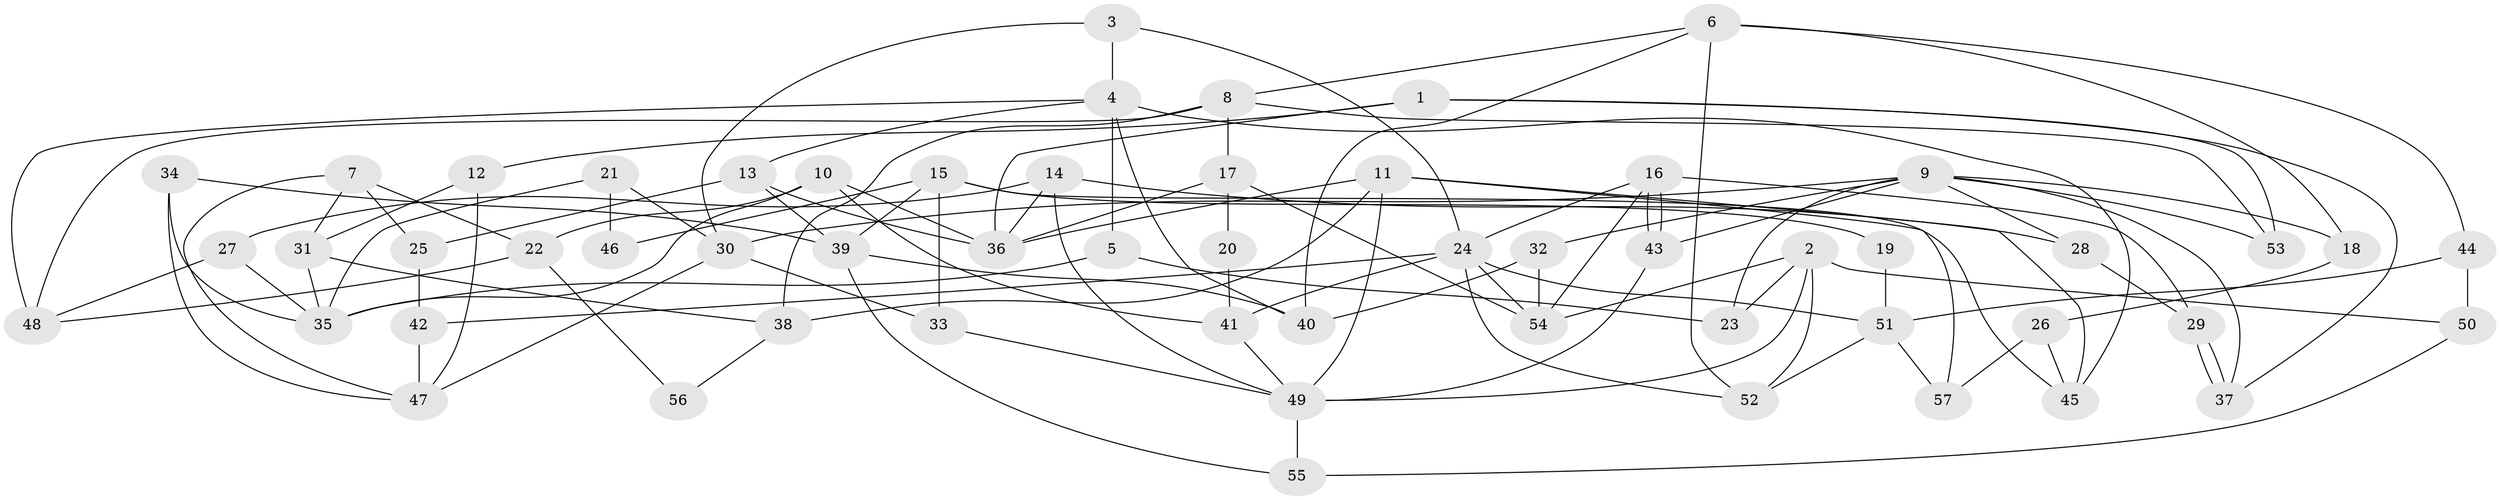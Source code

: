 // Generated by graph-tools (version 1.1) at 2025/26/03/09/25 03:26:19]
// undirected, 57 vertices, 114 edges
graph export_dot {
graph [start="1"]
  node [color=gray90,style=filled];
  1;
  2;
  3;
  4;
  5;
  6;
  7;
  8;
  9;
  10;
  11;
  12;
  13;
  14;
  15;
  16;
  17;
  18;
  19;
  20;
  21;
  22;
  23;
  24;
  25;
  26;
  27;
  28;
  29;
  30;
  31;
  32;
  33;
  34;
  35;
  36;
  37;
  38;
  39;
  40;
  41;
  42;
  43;
  44;
  45;
  46;
  47;
  48;
  49;
  50;
  51;
  52;
  53;
  54;
  55;
  56;
  57;
  1 -- 36;
  1 -- 53;
  1 -- 12;
  1 -- 37;
  2 -- 54;
  2 -- 23;
  2 -- 49;
  2 -- 50;
  2 -- 52;
  3 -- 24;
  3 -- 4;
  3 -- 30;
  4 -- 13;
  4 -- 45;
  4 -- 5;
  4 -- 40;
  4 -- 48;
  5 -- 35;
  5 -- 23;
  6 -- 40;
  6 -- 52;
  6 -- 8;
  6 -- 18;
  6 -- 44;
  7 -- 31;
  7 -- 47;
  7 -- 22;
  7 -- 25;
  8 -- 17;
  8 -- 38;
  8 -- 48;
  8 -- 53;
  9 -- 43;
  9 -- 37;
  9 -- 18;
  9 -- 23;
  9 -- 28;
  9 -- 30;
  9 -- 32;
  9 -- 53;
  10 -- 36;
  10 -- 22;
  10 -- 35;
  10 -- 41;
  11 -- 36;
  11 -- 49;
  11 -- 38;
  11 -- 45;
  11 -- 57;
  12 -- 47;
  12 -- 31;
  13 -- 25;
  13 -- 39;
  13 -- 36;
  14 -- 27;
  14 -- 49;
  14 -- 28;
  14 -- 36;
  15 -- 33;
  15 -- 39;
  15 -- 19;
  15 -- 45;
  15 -- 46;
  16 -- 29;
  16 -- 43;
  16 -- 43;
  16 -- 24;
  16 -- 54;
  17 -- 36;
  17 -- 54;
  17 -- 20;
  18 -- 26;
  19 -- 51;
  20 -- 41;
  21 -- 30;
  21 -- 35;
  21 -- 46;
  22 -- 48;
  22 -- 56;
  24 -- 51;
  24 -- 41;
  24 -- 42;
  24 -- 52;
  24 -- 54;
  25 -- 42;
  26 -- 45;
  26 -- 57;
  27 -- 48;
  27 -- 35;
  28 -- 29;
  29 -- 37;
  29 -- 37;
  30 -- 33;
  30 -- 47;
  31 -- 38;
  31 -- 35;
  32 -- 54;
  32 -- 40;
  33 -- 49;
  34 -- 39;
  34 -- 35;
  34 -- 47;
  38 -- 56;
  39 -- 40;
  39 -- 55;
  41 -- 49;
  42 -- 47;
  43 -- 49;
  44 -- 51;
  44 -- 50;
  49 -- 55;
  50 -- 55;
  51 -- 52;
  51 -- 57;
}
